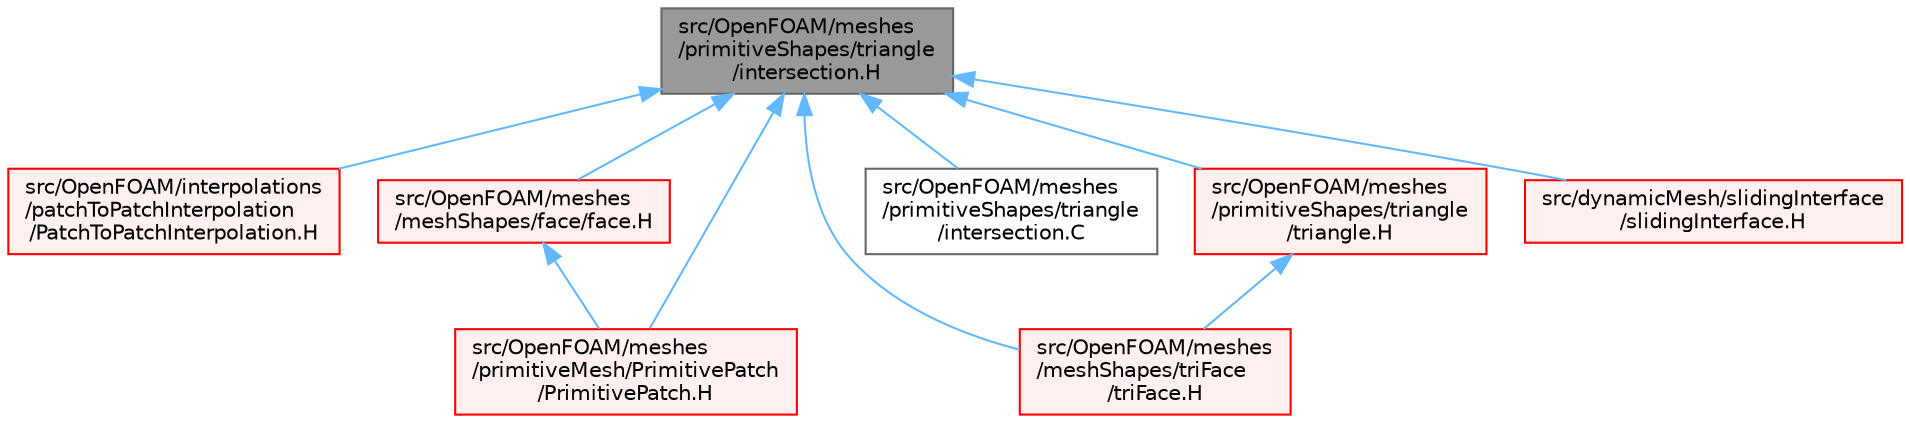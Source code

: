 digraph "src/OpenFOAM/meshes/primitiveShapes/triangle/intersection.H"
{
 // LATEX_PDF_SIZE
  bgcolor="transparent";
  edge [fontname=Helvetica,fontsize=10,labelfontname=Helvetica,labelfontsize=10];
  node [fontname=Helvetica,fontsize=10,shape=box,height=0.2,width=0.4];
  Node1 [id="Node000001",label="src/OpenFOAM/meshes\l/primitiveShapes/triangle\l/intersection.H",height=0.2,width=0.4,color="gray40", fillcolor="grey60", style="filled", fontcolor="black",tooltip=" "];
  Node1 -> Node2 [id="edge1_Node000001_Node000002",dir="back",color="steelblue1",style="solid",tooltip=" "];
  Node2 [id="Node000002",label="src/OpenFOAM/interpolations\l/patchToPatchInterpolation\l/PatchToPatchInterpolation.H",height=0.2,width=0.4,color="red", fillcolor="#FFF0F0", style="filled",URL="$PatchToPatchInterpolation_8H.html",tooltip=" "];
  Node1 -> Node7 [id="edge2_Node000001_Node000007",dir="back",color="steelblue1",style="solid",tooltip=" "];
  Node7 [id="Node000007",label="src/OpenFOAM/meshes\l/meshShapes/face/face.H",height=0.2,width=0.4,color="red", fillcolor="#FFF0F0", style="filled",URL="$face_8H.html",tooltip=" "];
  Node7 -> Node4473 [id="edge3_Node000007_Node004473",dir="back",color="steelblue1",style="solid",tooltip=" "];
  Node4473 [id="Node004473",label="src/OpenFOAM/meshes\l/primitiveMesh/PrimitivePatch\l/PrimitivePatch.H",height=0.2,width=0.4,color="red", fillcolor="#FFF0F0", style="filled",URL="$PrimitivePatch_8H.html",tooltip=" "];
  Node1 -> Node3983 [id="edge4_Node000001_Node003983",dir="back",color="steelblue1",style="solid",tooltip=" "];
  Node3983 [id="Node003983",label="src/OpenFOAM/meshes\l/meshShapes/triFace\l/triFace.H",height=0.2,width=0.4,color="red", fillcolor="#FFF0F0", style="filled",URL="$triFace_8H.html",tooltip=" "];
  Node1 -> Node4473 [id="edge5_Node000001_Node004473",dir="back",color="steelblue1",style="solid",tooltip=" "];
  Node1 -> Node5157 [id="edge6_Node000001_Node005157",dir="back",color="steelblue1",style="solid",tooltip=" "];
  Node5157 [id="Node005157",label="src/OpenFOAM/meshes\l/primitiveShapes/triangle\l/intersection.C",height=0.2,width=0.4,color="grey40", fillcolor="white", style="filled",URL="$intersection_8C.html",tooltip=" "];
  Node1 -> Node3982 [id="edge7_Node000001_Node003982",dir="back",color="steelblue1",style="solid",tooltip=" "];
  Node3982 [id="Node003982",label="src/OpenFOAM/meshes\l/primitiveShapes/triangle\l/triangle.H",height=0.2,width=0.4,color="red", fillcolor="#FFF0F0", style="filled",URL="$triangle_8H.html",tooltip=" "];
  Node3982 -> Node3983 [id="edge8_Node003982_Node003983",dir="back",color="steelblue1",style="solid",tooltip=" "];
  Node1 -> Node4296 [id="edge9_Node000001_Node004296",dir="back",color="steelblue1",style="solid",tooltip=" "];
  Node4296 [id="Node004296",label="src/dynamicMesh/slidingInterface\l/slidingInterface.H",height=0.2,width=0.4,color="red", fillcolor="#FFF0F0", style="filled",URL="$slidingInterface_8H.html",tooltip=" "];
}
